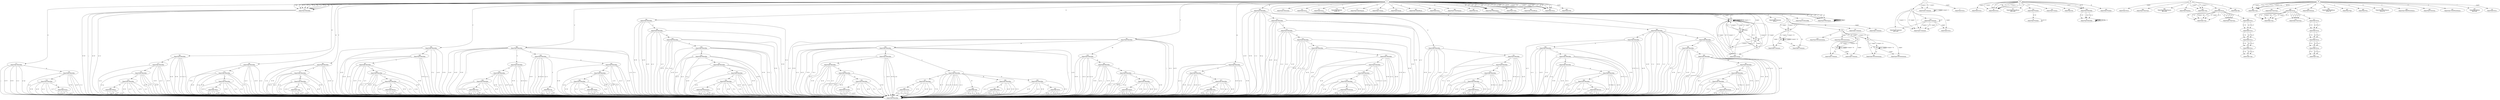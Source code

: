 digraph DFA {
    "371" [label="371\nTokenType.Identifier"]
    "372" [label="372\nTokenType.Identifier"]
    "373" [label="373\nTokenType.Semicolon"]
    "374" [label="374\nTokenType.Error"]
    "375" [label="375\nTokenType.Error"]
    "376" [label="376\nTokenType.ReStart\nGOTO 79"]
    "377" [label="377\nTokenType.OpenSquare"]
    "378" [label="378\nTokenType.Comma"]
    "379" [label="379\nTokenType.Equals"]
    "380" [label="380\nTokenType.OpenBrace"]
    "381" [label="381\nTokenType.Identifier"]
    "382" [label="382\nTokenType.Identifier"]
    "383" [label="383\nTokenType.Identifier"]
    "384" [label="384\nTokenType.Error"]
    "385" [label="385\nTokenType.Identifier"]
    "386" [label="386\nTokenType.CloseSquare"]
    "387" [label="387\nTokenType.Dot"]
    "388" [label="388\nTokenType.Identifier"]
    "389" [label="389\nTokenType.Whitespace"]
    "390" [label="390\nTokenType.Identifier"]
    "391" [label="391\nTokenType.Colon"]
    "392" [label="392\nTokenType.Identifier"]
    "393" [label="393\nTokenType.Identifier"]
    "394" [label="394\nTokenType.Identifier"]
    "395" [label="395\nTokenType.CloseBrace"]
    "396" [label="396\nTokenType.Identifier"]
    "2" [label="2\nTokenType.Comment\nRETURN"]
    "398" [label="398\nTokenType.Identifier"]
    "365" [label="365\nTokenType.Identifier"]
    "462" [label="462\nTokenType.Identifier"]
    "412" [label="412\nTokenType.Identifier"]
    "399" [label="399\nTokenType.Identifier"]
    "400" [label="400\nTokenType.Identifier"]
    "6" [label="6\nTokenType.Comment"]
    "401" [label="401\nTokenType.Identifier"]
    "402" [label="402\nTokenType.Identifier"]
    "403" [label="403\nTokenType.Identifier"]
    "404" [label="404\nTokenType.Automata"]
    "10" [label="10\nTokenType.Error"]
    "397" [label="397\nTokenType.Identifier"]
    "405" [label="405\nTokenType.Identifier"]
    "406" [label="406\nTokenType.Identifier"]
    "407" [label="407\nTokenType.Identifier"]
    "408" [label="408\nTokenType.Identifier"]
    "409" [label="409\nTokenType.Identifier"]
    "15" [label="15\nTokenType.Comment"]
    "410" [label="410\nTokenType.Abstract"]
    "413" [label="413\nTokenType.Identifier"]
    "414" [label="414\nTokenType.Identifier"]
    "415" [label="415\nTokenType.Identifier"]
    "416" [label="416\nTokenType.Identifier"]
    "417" [label="417\nTokenType.Identifier"]
    "418" [label="418\nTokenType.Identifier"]
    "24" [label="24\nTokenType.Identifier"]
    "419" [label="419\nTokenType.Identifier"]
    "420" [label="420\nTokenType.Production"]
    "411" [label="411\nTokenType.Identifier"]
    "17" [label="17\nTokenType.Error"]
    "421" [label="421\nTokenType.Identifier"]
    "130" [label="130\nTokenType.Whitespace"]
    "422" [label="422\nTokenType.Identifier"]
    "423" [label="423\nTokenType.Identifier"]
    "424" [label="424\nTokenType.Identifier"]
    "425" [label="425\nTokenType.Pattern"]
    "367" [label="367\nTokenType.Error"]
    "464" [label="464\nTokenType.Identifier"]
    "426" [label="426\nTokenType.Identifier"]
    "427" [label="427\nTokenType.Identifier"]
    "428" [label="428\nTokenType.Goto"]
    "34" [label="34\nTokenType.Number"]
    "430" [label="430\nTokenType.Identifier"]
    "432" [label="432\nTokenType.Identifier"]
    "38" [label="38\nTokenType.Error"]
    "433" [label="433\nTokenType.Identifier"]
    "434" [label="434\nTokenType.Identifier"]
    "40" [label="40\nTokenType.Error"]
    "435" [label="435\nTokenType.Identifier"]
    "436" [label="436\nTokenType.Include"]
    "431" [label="431\nTokenType.Identifier"]
    "438" [label="438\nTokenType.Int8"]
    "440" [label="440\nTokenType.Identifier"]
    "441" [label="441\nTokenType.Int64"]
    "439" [label="439\nTokenType.Identifier"]
    "437" [label="437\nTokenType.Identifier"]
    "429" [label="429\nTokenType.Identifier"]
    "444" [label="444\nTokenType.Identifier"]
    "445" [label="445\nTokenType.Identifier"]
    "446" [label="446\nTokenType.Identifier"]
    "447" [label="447\nTokenType.Import"]
    "448" [label="448\nTokenType.Identifier"]
    "55" [label="55\nTokenType.Char"]
    "449" [label="449\nTokenType.Identifier"]
    "443" [label="443\nTokenType.Int16"]
    "450" [label="450\nTokenType.Identifier"]
    "451" [label="451\nTokenType.Identifier"]
    "452" [label="452\nTokenType.Identifier"]
    "453" [label="453\nTokenType.Identifier"]
    "454" [label="454\nTokenType.Identifier"]
    "455" [label="455\nTokenType.Namespace"]
    "457" [label="457\nTokenType.Identifier"]
    "458" [label="458\nTokenType.Identifier"]
    "459" [label="459\nTokenType.Identifier"]
    "456" [label="456\nTokenType.Identifier"]
    "461" [label="461\nTokenType.Set"]
    "463" [label="463\nTokenType.Identifier"]
    "460" [label="460\nTokenType.Start"]
    "466" [label="466\nTokenType.Identifier"]
    "72" [label="72\nTokenType.Char"]
    "467" [label="467\nTokenType.Identifier"]
    "468" [label="468\nTokenType.Identifier"]
    "469" [label="469\nTokenType.Identifier"]
    "470" [label="470\nTokenType.Return"]
    "474" [label="474\nTokenType.Identifier"]
    "277" [label="277\nTokenType.ProducedBy"]
    "77" [label="77\nTokenType.Error"]
    "471" [label="471\nTokenType.Identifier"]
    "465" [label="465\nTokenType.Sealed"]
    "472" [label="472\nTokenType.Identifier"]
    "473" [label="473\nTokenType.Type"]
    "475" [label="475\nTokenType.Identifier"]
    "476" [label="476\nTokenType.Word"]
    "477" [label="477\nTokenType.Identifier"]
    "478" [label="478\nTokenType.Identifier"]
    "479" [label="479\nTokenType.Identifier"]
    "480" [label="480\nTokenType.DWord"]
    "481" [label="481\nTokenType.Char"]
    "482" [label="482\nTokenType.CharClass"]
    "483" [label="483\nTokenType.Error"]
    "485" [label="485\nTokenType.Asterisk"]
    "486" [label="486\nTokenType.OpenBrace\nGOTO 19"]
    "290" [label="290\nTokenType.Comment\nGOTO 1"]
    "487" [label="487\nTokenType.Pipe"]
    "484" [label="484\nTokenType.Plus"]
    "488" [label="488\nTokenType.OpenSquare\nGOTO 42"]
    "489" [label="489\nTokenType.OpenParenthesis"]
    "490" [label="490\nTokenType.Question"]
    "494" [label="494\nTokenType.CharClass"]
    "297" [label="297\nTokenType.Comment"]
    "491" [label="491\nTokenType.CloseParenthesis"]
    "498" [label="498\nTokenType.CloseSquare\nRETURN"]
    "104" [label="104\nTokenType.Char"]
    "492" [label="492\nTokenType.ReEnd\nRETURN"]
    "496" [label="496\nTokenType.Hyphen"]
    "299" [label="299\nTokenType.Comment"]
    "493" [label="493\nTokenType.Char"]
    "495" [label="495\nTokenType.Error"]
    "499" [label="499\nTokenType.CharClass"]
    "500" [label="500\nTokenType.Error"]
    "501" [label="501\nTokenType.Error"]
    "503" [label="503\nTokenType.Error"]
    "507" [label="507\nTokenType.CloseBrace\nRETURN"]
    "310" [label="310\nTokenType.Comment"]
    "504" [label="504\nTokenType.Number"]
    "308" [label="308\nTokenType.Comment"]
    "505" [label="505\nTokenType.Comma"]
    "502" [label="502\nTokenType.Error"]
    "506" [label="506\nTokenType.Dot"]
    "520" [label="520\nTokenType.Identifier"]
    "126" [label="126\nTokenType.Error"]
    "514" [label="514\nTokenType.Error"]
    "320" [label="320\nTokenType.Comment"]
    "508" [label="508\nTokenType.Identifier"]
    "121" [label="121\nTokenType.Char"]
    "509" [label="509\nTokenType.Number"]
    "369" [label="369\nTokenType.EOD"]
    "519" [label="519\nTokenType.Identifier"]
    "322" [label="322\nTokenType.Comment"]
    "510" [label="510\nTokenType.CharClass"]
    "511" [label="511\nTokenType.Error"]
    "497" [label="497\nTokenType.Hat"]
    "512" [label="512\nTokenType.Error"]
    "341" [label="341\nTokenType.Documentation"]
    "513" [label="513\nTokenType.Error"]
    "329" [label="329\nTokenType.Documentation"]
    "442" [label="442\nTokenType.Int32"]
    "345" [label="345\nTokenType.String"]
    "343" [label="343\nTokenType.Documentation"]
    "331" [label="331\nTokenType.Documentation"]
    "518" [label="518\nTokenType.Comment"]
    "521" [label="521\nTokenType.Enum"]
    "0"->"369" [label="<eod>"]
    "0"->"367" [label="'|'"]
    "0"->"367" [label="'`'"]
    "0"->"367" [label="'^'"]
    "0"->"367" [label="'\\'"]
    "0"->"367" [label="'>'-'@'"]
    "0"->"367" [label="'!'"]
    "0"->"371" [label="'e'"]
    "0"->"367" [label="'0'-'9'"]
    "0"->"367" [label="'<start>'-'\\b'"]
    "0"->"367" [label="'~'-'<end>'"]
    "0"->"372" [label="'_'"]
    "0"->"372" [label="'x'-'z'"]
    "0"->"372" [label="'q'"]
    "0"->"372" [label="'o'"]
    "0"->"373" [label="';'"]
    "0"->"372" [label="'j'-'m'"]
    "0"->"372" [label="'f'"]
    "0"->"372" [label="'b'-'c'"]
    "0"->"374" [label="'\"'"]
    "0"->"372" [label="'u'-'v'"]
    "0"->"375" [label="'/'"]
    "0"->"376" [label="'''"]
    "0"->"377" [label="'['"]
    "0"->"378" [label="','"]
    "0"->"379" [label="'='"]
    "0"->"380" [label="'{'"]
    "0"->"381" [label="'d'"]
    "0"->"382" [label="'w'"]
    "0"->"383" [label="'t'"]
    "0"->"384" [label="'-'"]
    "0"->"385" [label="'r'"]
    "0"->"367" [label="'\\x14'-'\\x31'"]
    "0"->"386" [label="']'"]
    "0"->"387" [label="'.'"]
    "0"->"388" [label="'s'"]
    "0"->"389" [label="'\\f'"]
    "0"->"367" [label="'<'"]
    "0"->"367" [label="'#'-'&'"]
    "0"->"390" [label="'n'"]
    "0"->"389" [label="'\\r'"]
    "0"->"391" [label="':'"]
    "0"->"389" [label="'\\v'"]
    "0"->"392" [label="'i'"]
    "0"->"389" [label="'\\t'"]
    "0"->"393" [label="'g'"]
    "0"->"367" [label="'('-'+'"]
    "0"->"394" [label="'p'"]
    "0"->"372" [label="'A'-'Z'"]
    "0"->"389" [label="' '"]
    "0"->"395" [label="'}'"]
    "0"->"372" [label="'h'"]
    "0"->"389" [label="'\\n'"]
    "0"->"396" [label="'a'"]
    "1"->"15" [label="'<start>'-')'"]
    "1"->"17" [label="<eod>"]
    "1"->"15" [label="'+'-'<end>'"]
    "1"->"517" [label="'*'"]
    "15"->"15" [label="'+'-'<end>'"]
    "15"->"15" [label="'<start>'-')'"]
    "19"->"40" [label="'~'-'<end>'"]
    "19"->"40" [label="'`'"]
    "19"->"40" [label="'['-'^'"]
    "19"->"40" [label="':'-'@'"]
    "19"->"504" [label="'1'-'9'"]
    "19"->"40" [label="'/'"]
    "19"->"40" [label="'-'"]
    "19"->"38" [label="<eod>"]
    "19"->"505" [label="','"]
    "19"->"506" [label="'.'"]
    "19"->"507" [label="'}'"]
    "19"->"40" [label="'<start>'-'+'"]
    "19"->"508" [label="'a'-'z'"]
    "19"->"508" [label="'_'"]
    "19"->"40" [label="'{'-'|'"]
    "19"->"508" [label="'A'-'Z'"]
    "19"->"509" [label="'0'"]
    "24"->"24" [label="'0'-'9'"]
    "24"->"24" [label="'_'"]
    "24"->"24" [label="'A'-'Z'"]
    "24"->"24" [label="'a'-'z'"]
    "34"->"34" [label="'0'-'9'"]
    "42"->"493" [label="'_'-'<end>'"]
    "42"->"493" [label="'/'-'['"]
    "42"->"493" [label="'<start>'-','"]
    "42"->"494" [label="'.'"]
    "42"->"495" [label="'\\'"]
    "42"->"77" [label="<eod>"]
    "42"->"496" [label="'-'"]
    "42"->"497" [label="'^'"]
    "42"->"498" [label="']'"]
    "79"->"126" [label="<eod>"]
    "79"->"481" [label="'}'-'<end>'"]
    "79"->"481" [label="']'-'z'"]
    "79"->"481" [label="','-'-'"]
    "79"->"482" [label="'.'"]
    "79"->"483" [label="'\\'"]
    "79"->"481" [label="'/'-'>'"]
    "79"->"484" [label="'+'"]
    "79"->"481" [label="'<start>'-'&'"]
    "79"->"485" [label="'*'"]
    "79"->"481" [label="'@'-'Z'"]
    "79"->"486" [label="'{'"]
    "79"->"487" [label="'|'"]
    "79"->"488" [label="'['"]
    "79"->"489" [label="'('"]
    "79"->"490" [label="'?'"]
    "79"->"491" [label="')'"]
    "79"->"492" [label="'''"]
    "130"->"130" [label="'\\f'"]
    "130"->"130" [label="'\\v'"]
    "130"->"130" [label="'\\r'"]
    "130"->"130" [label="' '"]
    "130"->"130" [label="'\\n'"]
    "130"->"130" [label="'\\t'"]
    "303"->"308" [label="'\\n'"]
    "303"->"306" [label="'\\v'-'<end>'"]
    "303"->"310" [label="<eod>"]
    "303"->"306" [label="'<start>'-'\\t'"]
    "306"->"308" [label="'\\n'"]
    "306"->"306" [label="'\\v'-'<end>'"]
    "306"->"310" [label="<eod>"]
    "306"->"306" [label="'<start>'-'\\t'"]
    "314"->"320" [label="'\\n'"]
    "314"->"318" [label="'\\v'-'<end>'"]
    "314"->"322" [label="<eod>"]
    "314"->"318" [label="'<start>'-'\\t'"]
    "318"->"320" [label="'\\n'"]
    "318"->"318" [label="'\\v'-'<end>'"]
    "318"->"322" [label="<eod>"]
    "318"->"318" [label="'<start>'-'\\t'"]
    "335"->"341" [label="'\\n'"]
    "335"->"339" [label="'\\v'-'<end>'"]
    "335"->"343" [label="<eod>"]
    "335"->"339" [label="'<start>'-'\\t'"]
    "339"->"341" [label="'\\n'"]
    "339"->"339" [label="'\\v'-'<end>'"]
    "339"->"343" [label="<eod>"]
    "339"->"339" [label="'<start>'-'\\t'"]
    "354"->"354" [label="']'-'<end>'"]
    "354"->"354" [label="'#'-'['"]
    "354"->"345" [label="'\"'"]
    "354"->"356" [label="<eod>"]
    "354"->"357" [label="'\\'"]
    "354"->"354" [label="'<start>'-'!'"]
    "356"->"354" [label="']'-'<end>'"]
    "356"->"354" [label="'#'-'['"]
    "356"->"345" [label="'\"'"]
    "356"->"356" [label="<eod>"]
    "356"->"357" [label="'\\'"]
    "356"->"354" [label="'<start>'-'!'"]
    "357"->"359" [label="'<start>'-'<end>'"]
    "357"->"361" [label="<eod>"]
    "359"->"354" [label="']'-'<end>'"]
    "359"->"354" [label="'#'-'['"]
    "359"->"345" [label="'\"'"]
    "359"->"356" [label="<eod>"]
    "359"->"357" [label="'\\'"]
    "359"->"354" [label="'<start>'-'!'"]
    "361"->"354" [label="']'-'<end>'"]
    "361"->"354" [label="'#'-'['"]
    "361"->"345" [label="'\"'"]
    "361"->"356" [label="<eod>"]
    "361"->"357" [label="'\\'"]
    "361"->"354" [label="'<start>'-'!'"]
    "365"->"365" [label="'0'-'9'"]
    "365"->"365" [label="'_'"]
    "365"->"365" [label="'A'-'Z'"]
    "365"->"365" [label="'a'-'z'"]
    "371"->"365" [label="'0'-'9'"]
    "371"->"365" [label="'o'-'z'"]
    "371"->"365" [label="'a'-'m'"]
    "371"->"365" [label="'_'"]
    "371"->"365" [label="'A'-'Z'"]
    "371"->"519" [label="'n'"]
    "372"->"365" [label="'0'-'9'"]
    "372"->"365" [label="'_'"]
    "372"->"365" [label="'A'-'Z'"]
    "372"->"365" [label="'a'-'z'"]
    "374"->"354" [label="']'-'<end>'"]
    "374"->"354" [label="'#'-'['"]
    "374"->"345" [label="'\"'"]
    "374"->"356" [label="<eod>"]
    "374"->"357" [label="'\\'"]
    "374"->"354" [label="'<start>'-'!'"]
    "375"->"290" [label="'*'"]
    "375"->"515" [label="'/'"]
    "381"->"365" [label="'x'-'z'"]
    "381"->"365" [label="'_'"]
    "381"->"365" [label="'A'-'Z'"]
    "381"->"365" [label="'0'-'9'"]
    "381"->"365" [label="'a'-'v'"]
    "381"->"477" [label="'w'"]
    "382"->"365" [label="'0'-'9'"]
    "382"->"365" [label="'p'-'z'"]
    "382"->"365" [label="'_'"]
    "382"->"365" [label="'A'-'Z'"]
    "382"->"365" [label="'a'-'n'"]
    "382"->"474" [label="'o'"]
    "383"->"365" [label="'0'-'9'"]
    "383"->"365" [label="'_'"]
    "383"->"365" [label="'A'-'Z'"]
    "383"->"365" [label="'z'"]
    "383"->"365" [label="'a'-'x'"]
    "383"->"471" [label="'y'"]
    "384"->"277" [label="'>'"]
    "385"->"365" [label="'0'-'9'"]
    "385"->"365" [label="'_'"]
    "385"->"365" [label="'A'-'Z'"]
    "385"->"466" [label="'e'"]
    "385"->"365" [label="'f'-'z'"]
    "385"->"365" [label="'a'-'d'"]
    "388"->"365" [label="'0'-'9'"]
    "388"->"365" [label="'_'"]
    "388"->"365" [label="'u'-'z'"]
    "388"->"365" [label="'f'-'s'"]
    "388"->"365" [label="'a'-'d'"]
    "388"->"456" [label="'e'"]
    "388"->"365" [label="'A'-'Z'"]
    "388"->"457" [label="'t'"]
    "389"->"130" [label="'\\f'"]
    "389"->"130" [label="'\\v'"]
    "389"->"130" [label="'\\r'"]
    "389"->"130" [label="' '"]
    "389"->"130" [label="'\\n'"]
    "389"->"130" [label="'\\t'"]
    "390"->"365" [label="'0'-'9'"]
    "390"->"365" [label="'_'"]
    "390"->"365" [label="'A'-'Z'"]
    "390"->"365" [label="'b'-'z'"]
    "390"->"448" [label="'a'"]
    "392"->"365" [label="'0'-'9'"]
    "392"->"365" [label="'_'"]
    "392"->"365" [label="'o'-'z'"]
    "392"->"429" [label="'m'"]
    "392"->"365" [label="'A'-'Z'"]
    "392"->"365" [label="'a'-'l'"]
    "392"->"430" [label="'n'"]
    "393"->"365" [label="'0'-'9'"]
    "393"->"365" [label="'p'-'z'"]
    "393"->"365" [label="'_'"]
    "393"->"365" [label="'A'-'Z'"]
    "393"->"365" [label="'a'-'n'"]
    "393"->"426" [label="'o'"]
    "394"->"365" [label="'_'"]
    "394"->"365" [label="'A'-'Z'"]
    "394"->"365" [label="'0'-'9'"]
    "394"->"365" [label="'s'-'z'"]
    "394"->"365" [label="'b'-'q'"]
    "394"->"411" [label="'a'"]
    "394"->"412" [label="'r'"]
    "396"->"365" [label="'A'-'Z'"]
    "396"->"397" [label="'b'"]
    "396"->"365" [label="'v'-'z'"]
    "396"->"365" [label="'0'-'9'"]
    "396"->"365" [label="'c'-'t'"]
    "396"->"365" [label="'a'"]
    "396"->"365" [label="'_'"]
    "396"->"398" [label="'u'"]
    "397"->"365" [label="'0'-'9'"]
    "397"->"365" [label="'t'-'z'"]
    "397"->"365" [label="'_'"]
    "397"->"365" [label="'A'-'Z'"]
    "397"->"405" [label="'s'"]
    "397"->"365" [label="'a'-'r'"]
    "398"->"365" [label="'0'-'9'"]
    "398"->"365" [label="'a'-'s'"]
    "398"->"365" [label="'_'"]
    "398"->"399" [label="'t'"]
    "398"->"365" [label="'A'-'Z'"]
    "398"->"365" [label="'u'-'z'"]
    "399"->"365" [label="'0'-'9'"]
    "399"->"365" [label="'p'-'z'"]
    "399"->"365" [label="'_'"]
    "399"->"365" [label="'A'-'Z'"]
    "399"->"365" [label="'a'-'n'"]
    "399"->"400" [label="'o'"]
    "400"->"365" [label="'0'-'9'"]
    "400"->"365" [label="'A'-'Z'"]
    "400"->"365" [label="'n'-'z'"]
    "400"->"401" [label="'m'"]
    "400"->"365" [label="'_'"]
    "400"->"365" [label="'a'-'l'"]
    "401"->"365" [label="'0'-'9'"]
    "401"->"365" [label="'_'"]
    "401"->"365" [label="'A'-'Z'"]
    "401"->"365" [label="'b'-'z'"]
    "401"->"402" [label="'a'"]
    "402"->"365" [label="'0'-'9'"]
    "402"->"365" [label="'a'-'s'"]
    "402"->"365" [label="'_'"]
    "402"->"403" [label="'t'"]
    "402"->"365" [label="'A'-'Z'"]
    "402"->"365" [label="'u'-'z'"]
    "403"->"365" [label="'0'-'9'"]
    "403"->"365" [label="'_'"]
    "403"->"365" [label="'A'-'Z'"]
    "403"->"365" [label="'b'-'z'"]
    "403"->"404" [label="'a'"]
    "404"->"365" [label="'0'-'9'"]
    "404"->"365" [label="'_'"]
    "404"->"365" [label="'A'-'Z'"]
    "404"->"365" [label="'a'-'z'"]
    "405"->"365" [label="'0'-'9'"]
    "405"->"365" [label="'a'-'s'"]
    "405"->"365" [label="'_'"]
    "405"->"406" [label="'t'"]
    "405"->"365" [label="'A'-'Z'"]
    "405"->"365" [label="'u'-'z'"]
    "406"->"365" [label="'0'-'9'"]
    "406"->"365" [label="'s'-'z'"]
    "406"->"407" [label="'r'"]
    "406"->"365" [label="'_'"]
    "406"->"365" [label="'A'-'Z'"]
    "406"->"365" [label="'a'-'q'"]
    "407"->"365" [label="'0'-'9'"]
    "407"->"365" [label="'_'"]
    "407"->"365" [label="'A'-'Z'"]
    "407"->"365" [label="'b'-'z'"]
    "407"->"408" [label="'a'"]
    "408"->"365" [label="'0'-'9'"]
    "408"->"365" [label="'d'-'z'"]
    "408"->"409" [label="'c'"]
    "408"->"365" [label="'_'"]
    "408"->"365" [label="'A'-'Z'"]
    "408"->"365" [label="'a'-'b'"]
    "409"->"365" [label="'0'-'9'"]
    "409"->"365" [label="'a'-'s'"]
    "409"->"365" [label="'_'"]
    "409"->"410" [label="'t'"]
    "409"->"365" [label="'A'-'Z'"]
    "409"->"365" [label="'u'-'z'"]
    "410"->"365" [label="'0'-'9'"]
    "410"->"365" [label="'_'"]
    "410"->"365" [label="'A'-'Z'"]
    "410"->"365" [label="'a'-'z'"]
    "411"->"365" [label="'0'-'9'"]
    "411"->"365" [label="'a'-'s'"]
    "411"->"365" [label="'_'"]
    "411"->"421" [label="'t'"]
    "411"->"365" [label="'A'-'Z'"]
    "411"->"365" [label="'u'-'z'"]
    "412"->"365" [label="'0'-'9'"]
    "412"->"365" [label="'p'-'z'"]
    "412"->"365" [label="'_'"]
    "412"->"365" [label="'A'-'Z'"]
    "412"->"413" [label="'o'"]
    "412"->"365" [label="'a'-'n'"]
    "413"->"365" [label="'0'-'9'"]
    "413"->"365" [label="'_'"]
    "413"->"365" [label="'e'-'z'"]
    "413"->"365" [label="'a'-'c'"]
    "413"->"365" [label="'A'-'Z'"]
    "413"->"414" [label="'d'"]
    "414"->"365" [label="'0'-'9'"]
    "414"->"415" [label="'u'"]
    "414"->"365" [label="'_'"]
    "414"->"365" [label="'A'-'Z'"]
    "414"->"365" [label="'v'-'z'"]
    "414"->"365" [label="'a'-'t'"]
    "415"->"365" [label="'0'-'9'"]
    "415"->"365" [label="'d'-'z'"]
    "415"->"365" [label="'_'"]
    "415"->"365" [label="'A'-'Z'"]
    "415"->"365" [label="'a'-'b'"]
    "415"->"416" [label="'c'"]
    "416"->"365" [label="'0'-'9'"]
    "416"->"365" [label="'a'-'s'"]
    "416"->"365" [label="'_'"]
    "416"->"417" [label="'t'"]
    "416"->"365" [label="'A'-'Z'"]
    "416"->"365" [label="'u'-'z'"]
    "417"->"365" [label="'0'-'9'"]
    "417"->"365" [label="'j'-'z'"]
    "417"->"365" [label="'a'-'h'"]
    "417"->"365" [label="'_'"]
    "417"->"365" [label="'A'-'Z'"]
    "417"->"418" [label="'i'"]
    "418"->"365" [label="'0'-'9'"]
    "418"->"365" [label="'p'-'z'"]
    "418"->"365" [label="'_'"]
    "418"->"365" [label="'A'-'Z'"]
    "418"->"419" [label="'o'"]
    "418"->"365" [label="'a'-'n'"]
    "419"->"365" [label="'0'-'9'"]
    "419"->"365" [label="'o'-'z'"]
    "419"->"365" [label="'a'-'m'"]
    "419"->"365" [label="'_'"]
    "419"->"365" [label="'A'-'Z'"]
    "419"->"420" [label="'n'"]
    "420"->"365" [label="'0'-'9'"]
    "420"->"365" [label="'_'"]
    "420"->"365" [label="'A'-'Z'"]
    "420"->"365" [label="'a'-'z'"]
    "421"->"365" [label="'0'-'9'"]
    "421"->"365" [label="'a'-'s'"]
    "421"->"365" [label="'_'"]
    "421"->"422" [label="'t'"]
    "421"->"365" [label="'A'-'Z'"]
    "421"->"365" [label="'u'-'z'"]
    "422"->"365" [label="'0'-'9'"]
    "422"->"365" [label="'_'"]
    "422"->"365" [label="'A'-'Z'"]
    "422"->"365" [label="'f'-'z'"]
    "422"->"423" [label="'e'"]
    "422"->"365" [label="'a'-'d'"]
    "423"->"365" [label="'0'-'9'"]
    "423"->"365" [label="'s'-'z'"]
    "423"->"365" [label="'_'"]
    "423"->"365" [label="'A'-'Z'"]
    "423"->"365" [label="'a'-'q'"]
    "423"->"424" [label="'r'"]
    "424"->"365" [label="'0'-'9'"]
    "424"->"365" [label="'o'-'z'"]
    "424"->"365" [label="'_'"]
    "424"->"365" [label="'A'-'Z'"]
    "424"->"425" [label="'n'"]
    "424"->"365" [label="'a'-'m'"]
    "425"->"365" [label="'0'-'9'"]
    "425"->"365" [label="'_'"]
    "425"->"365" [label="'A'-'Z'"]
    "425"->"365" [label="'a'-'z'"]
    "426"->"365" [label="'0'-'9'"]
    "426"->"365" [label="'a'-'s'"]
    "426"->"365" [label="'_'"]
    "426"->"427" [label="'t'"]
    "426"->"365" [label="'A'-'Z'"]
    "426"->"365" [label="'u'-'z'"]
    "427"->"365" [label="'0'-'9'"]
    "427"->"365" [label="'p'-'z'"]
    "427"->"365" [label="'_'"]
    "427"->"365" [label="'A'-'Z'"]
    "427"->"365" [label="'a'-'n'"]
    "427"->"428" [label="'o'"]
    "428"->"365" [label="'0'-'9'"]
    "428"->"365" [label="'_'"]
    "428"->"365" [label="'A'-'Z'"]
    "428"->"365" [label="'a'-'z'"]
    "429"->"365" [label="'0'-'9'"]
    "429"->"365" [label="'_'"]
    "429"->"365" [label="'A'-'Z'"]
    "429"->"365" [label="'q'-'z'"]
    "429"->"444" [label="'p'"]
    "429"->"365" [label="'a'-'o'"]
    "430"->"365" [label="'_'"]
    "430"->"365" [label="'a'-'b'"]
    "430"->"365" [label="'u'-'z'"]
    "430"->"365" [label="'A'-'Z'"]
    "430"->"431" [label="'t'"]
    "430"->"432" [label="'c'"]
    "430"->"365" [label="'0'-'9'"]
    "430"->"365" [label="'d'-'s'"]
    "431"->"365" [label="'9'"]
    "431"->"365" [label="'7'"]
    "431"->"365" [label="'4'-'5'"]
    "431"->"365" [label="'0'"]
    "431"->"365" [label="'2'"]
    "431"->"365" [label="'A'-'Z'"]
    "431"->"365" [label="'_'"]
    "431"->"437" [label="'1'"]
    "431"->"365" [label="'a'-'z'"]
    "431"->"438" [label="'8'"]
    "431"->"439" [label="'3'"]
    "431"->"440" [label="'6'"]
    "432"->"365" [label="'_'"]
    "432"->"365" [label="'A'-'Z'"]
    "432"->"365" [label="'0'-'9'"]
    "432"->"365" [label="'a'-'k'"]
    "432"->"365" [label="'m'-'z'"]
    "432"->"433" [label="'l'"]
    "433"->"365" [label="'0'-'9'"]
    "433"->"434" [label="'u'"]
    "433"->"365" [label="'_'"]
    "433"->"365" [label="'A'-'Z'"]
    "433"->"365" [label="'v'-'z'"]
    "433"->"365" [label="'a'-'t'"]
    "434"->"365" [label="'0'-'9'"]
    "434"->"365" [label="'_'"]
    "434"->"365" [label="'e'-'z'"]
    "434"->"365" [label="'a'-'c'"]
    "434"->"365" [label="'A'-'Z'"]
    "434"->"435" [label="'d'"]
    "435"->"365" [label="'0'-'9'"]
    "435"->"365" [label="'_'"]
    "435"->"365" [label="'A'-'Z'"]
    "435"->"365" [label="'f'-'z'"]
    "435"->"436" [label="'e'"]
    "435"->"365" [label="'a'-'d'"]
    "436"->"365" [label="'0'-'9'"]
    "436"->"365" [label="'_'"]
    "436"->"365" [label="'A'-'Z'"]
    "436"->"365" [label="'a'-'z'"]
    "437"->"443" [label="'6'"]
    "437"->"365" [label="'7'-'9'"]
    "437"->"365" [label="'0'-'5'"]
    "437"->"365" [label="'_'"]
    "437"->"365" [label="'A'-'Z'"]
    "437"->"365" [label="'a'-'z'"]
    "438"->"365" [label="'0'-'9'"]
    "438"->"365" [label="'_'"]
    "438"->"365" [label="'A'-'Z'"]
    "438"->"365" [label="'a'-'z'"]
    "439"->"365" [label="'3'-'9'"]
    "439"->"365" [label="'0'-'1'"]
    "439"->"365" [label="'A'-'Z'"]
    "439"->"442" [label="'2'"]
    "439"->"365" [label="'_'"]
    "439"->"365" [label="'a'-'z'"]
    "440"->"365" [label="'_'"]
    "440"->"365" [label="'A'-'Z'"]
    "440"->"441" [label="'4'"]
    "440"->"365" [label="'5'-'9'"]
    "440"->"365" [label="'0'-'3'"]
    "440"->"365" [label="'a'-'z'"]
    "441"->"365" [label="'0'-'9'"]
    "441"->"365" [label="'_'"]
    "441"->"365" [label="'A'-'Z'"]
    "441"->"365" [label="'a'-'z'"]
    "442"->"365" [label="'0'-'9'"]
    "442"->"365" [label="'_'"]
    "442"->"365" [label="'A'-'Z'"]
    "442"->"365" [label="'a'-'z'"]
    "443"->"365" [label="'0'-'9'"]
    "443"->"365" [label="'_'"]
    "443"->"365" [label="'A'-'Z'"]
    "443"->"365" [label="'a'-'z'"]
    "444"->"365" [label="'0'-'9'"]
    "444"->"365" [label="'p'-'z'"]
    "444"->"365" [label="'_'"]
    "444"->"365" [label="'A'-'Z'"]
    "444"->"365" [label="'a'-'n'"]
    "444"->"445" [label="'o'"]
    "445"->"365" [label="'0'-'9'"]
    "445"->"365" [label="'s'-'z'"]
    "445"->"446" [label="'r'"]
    "445"->"365" [label="'_'"]
    "445"->"365" [label="'A'-'Z'"]
    "445"->"365" [label="'a'-'q'"]
    "446"->"365" [label="'0'-'9'"]
    "446"->"365" [label="'a'-'s'"]
    "446"->"365" [label="'_'"]
    "446"->"447" [label="'t'"]
    "446"->"365" [label="'A'-'Z'"]
    "446"->"365" [label="'u'-'z'"]
    "447"->"365" [label="'0'-'9'"]
    "447"->"365" [label="'_'"]
    "447"->"365" [label="'A'-'Z'"]
    "447"->"365" [label="'a'-'z'"]
    "448"->"365" [label="'0'-'9'"]
    "448"->"365" [label="'A'-'Z'"]
    "448"->"365" [label="'n'-'z'"]
    "448"->"449" [label="'m'"]
    "448"->"365" [label="'_'"]
    "448"->"365" [label="'a'-'l'"]
    "449"->"365" [label="'0'-'9'"]
    "449"->"365" [label="'_'"]
    "449"->"365" [label="'A'-'Z'"]
    "449"->"450" [label="'e'"]
    "449"->"365" [label="'f'-'z'"]
    "449"->"365" [label="'a'-'d'"]
    "450"->"365" [label="'0'-'9'"]
    "450"->"365" [label="'t'-'z'"]
    "450"->"365" [label="'_'"]
    "450"->"365" [label="'A'-'Z'"]
    "450"->"451" [label="'s'"]
    "450"->"365" [label="'a'-'r'"]
    "451"->"365" [label="'0'-'9'"]
    "451"->"365" [label="'_'"]
    "451"->"365" [label="'A'-'Z'"]
    "451"->"452" [label="'p'"]
    "451"->"365" [label="'q'-'z'"]
    "451"->"365" [label="'a'-'o'"]
    "452"->"365" [label="'0'-'9'"]
    "452"->"365" [label="'_'"]
    "452"->"365" [label="'A'-'Z'"]
    "452"->"365" [label="'b'-'z'"]
    "452"->"453" [label="'a'"]
    "453"->"365" [label="'0'-'9'"]
    "453"->"365" [label="'d'-'z'"]
    "453"->"365" [label="'_'"]
    "453"->"365" [label="'A'-'Z'"]
    "453"->"365" [label="'a'-'b'"]
    "453"->"454" [label="'c'"]
    "454"->"365" [label="'0'-'9'"]
    "454"->"365" [label="'_'"]
    "454"->"365" [label="'A'-'Z'"]
    "454"->"365" [label="'f'-'z'"]
    "454"->"455" [label="'e'"]
    "454"->"365" [label="'a'-'d'"]
    "455"->"365" [label="'0'-'9'"]
    "455"->"365" [label="'_'"]
    "455"->"365" [label="'A'-'Z'"]
    "455"->"365" [label="'a'-'z'"]
    "456"->"365" [label="'0'-'9'"]
    "456"->"365" [label="'_'"]
    "456"->"365" [label="'A'-'Z'"]
    "456"->"461" [label="'t'"]
    "456"->"365" [label="'b'-'s'"]
    "456"->"365" [label="'u'-'z'"]
    "456"->"462" [label="'a'"]
    "457"->"365" [label="'0'-'9'"]
    "457"->"365" [label="'_'"]
    "457"->"365" [label="'A'-'Z'"]
    "457"->"365" [label="'b'-'z'"]
    "457"->"458" [label="'a'"]
    "458"->"365" [label="'0'-'9'"]
    "458"->"365" [label="'s'-'z'"]
    "458"->"365" [label="'_'"]
    "458"->"365" [label="'A'-'Z'"]
    "458"->"365" [label="'a'-'q'"]
    "458"->"459" [label="'r'"]
    "459"->"365" [label="'0'-'9'"]
    "459"->"365" [label="'a'-'s'"]
    "459"->"365" [label="'_'"]
    "459"->"460" [label="'t'"]
    "459"->"365" [label="'A'-'Z'"]
    "459"->"365" [label="'u'-'z'"]
    "460"->"365" [label="'0'-'9'"]
    "460"->"365" [label="'_'"]
    "460"->"365" [label="'A'-'Z'"]
    "460"->"365" [label="'a'-'z'"]
    "461"->"365" [label="'0'-'9'"]
    "461"->"365" [label="'_'"]
    "461"->"365" [label="'A'-'Z'"]
    "461"->"365" [label="'a'-'z'"]
    "462"->"365" [label="'_'"]
    "462"->"365" [label="'A'-'Z'"]
    "462"->"365" [label="'0'-'9'"]
    "462"->"365" [label="'a'-'k'"]
    "462"->"365" [label="'m'-'z'"]
    "462"->"463" [label="'l'"]
    "463"->"365" [label="'0'-'9'"]
    "463"->"365" [label="'_'"]
    "463"->"365" [label="'A'-'Z'"]
    "463"->"365" [label="'f'-'z'"]
    "463"->"464" [label="'e'"]
    "463"->"365" [label="'a'-'d'"]
    "464"->"365" [label="'0'-'9'"]
    "464"->"365" [label="'_'"]
    "464"->"365" [label="'e'-'z'"]
    "464"->"365" [label="'a'-'c'"]
    "464"->"365" [label="'A'-'Z'"]
    "464"->"465" [label="'d'"]
    "465"->"365" [label="'0'-'9'"]
    "465"->"365" [label="'_'"]
    "465"->"365" [label="'A'-'Z'"]
    "465"->"365" [label="'a'-'z'"]
    "466"->"365" [label="'0'-'9'"]
    "466"->"365" [label="'a'-'s'"]
    "466"->"365" [label="'_'"]
    "466"->"467" [label="'t'"]
    "466"->"365" [label="'A'-'Z'"]
    "466"->"365" [label="'u'-'z'"]
    "467"->"365" [label="'0'-'9'"]
    "467"->"468" [label="'u'"]
    "467"->"365" [label="'_'"]
    "467"->"365" [label="'A'-'Z'"]
    "467"->"365" [label="'v'-'z'"]
    "467"->"365" [label="'a'-'t'"]
    "468"->"365" [label="'0'-'9'"]
    "468"->"365" [label="'s'-'z'"]
    "468"->"469" [label="'r'"]
    "468"->"365" [label="'_'"]
    "468"->"365" [label="'A'-'Z'"]
    "468"->"365" [label="'a'-'q'"]
    "469"->"365" [label="'0'-'9'"]
    "469"->"365" [label="'o'-'z'"]
    "469"->"365" [label="'a'-'m'"]
    "469"->"365" [label="'_'"]
    "469"->"365" [label="'A'-'Z'"]
    "469"->"470" [label="'n'"]
    "470"->"365" [label="'0'-'9'"]
    "470"->"365" [label="'_'"]
    "470"->"365" [label="'A'-'Z'"]
    "470"->"365" [label="'a'-'z'"]
    "471"->"365" [label="'0'-'9'"]
    "471"->"365" [label="'_'"]
    "471"->"365" [label="'A'-'Z'"]
    "471"->"365" [label="'q'-'z'"]
    "471"->"472" [label="'p'"]
    "471"->"365" [label="'a'-'o'"]
    "472"->"365" [label="'0'-'9'"]
    "472"->"365" [label="'_'"]
    "472"->"365" [label="'A'-'Z'"]
    "472"->"473" [label="'e'"]
    "472"->"365" [label="'f'-'z'"]
    "472"->"365" [label="'a'-'d'"]
    "473"->"365" [label="'0'-'9'"]
    "473"->"365" [label="'_'"]
    "473"->"365" [label="'A'-'Z'"]
    "473"->"365" [label="'a'-'z'"]
    "474"->"365" [label="'0'-'9'"]
    "474"->"365" [label="'s'-'z'"]
    "474"->"475" [label="'r'"]
    "474"->"365" [label="'_'"]
    "474"->"365" [label="'A'-'Z'"]
    "474"->"365" [label="'a'-'q'"]
    "475"->"365" [label="'0'-'9'"]
    "475"->"365" [label="'_'"]
    "475"->"365" [label="'e'-'z'"]
    "475"->"365" [label="'a'-'c'"]
    "475"->"365" [label="'A'-'Z'"]
    "475"->"476" [label="'d'"]
    "476"->"365" [label="'0'-'9'"]
    "476"->"365" [label="'_'"]
    "476"->"365" [label="'A'-'Z'"]
    "476"->"365" [label="'a'-'z'"]
    "477"->"365" [label="'0'-'9'"]
    "477"->"365" [label="'p'-'z'"]
    "477"->"365" [label="'_'"]
    "477"->"365" [label="'A'-'Z'"]
    "477"->"478" [label="'o'"]
    "477"->"365" [label="'a'-'n'"]
    "478"->"365" [label="'0'-'9'"]
    "478"->"365" [label="'s'-'z'"]
    "478"->"365" [label="'_'"]
    "478"->"365" [label="'A'-'Z'"]
    "478"->"365" [label="'a'-'q'"]
    "478"->"479" [label="'r'"]
    "479"->"365" [label="'0'-'9'"]
    "479"->"365" [label="'e'-'z'"]
    "479"->"365" [label="'_'"]
    "479"->"365" [label="'A'-'Z'"]
    "479"->"480" [label="'d'"]
    "479"->"365" [label="'a'-'c'"]
    "480"->"365" [label="'0'-'9'"]
    "480"->"365" [label="'_'"]
    "480"->"365" [label="'A'-'Z'"]
    "480"->"365" [label="'a'-'z'"]
    "483"->"121" [label="'B'-'`'"]
    "483"->"121" [label="'t'-'w'"]
    "483"->"121" [label="'<start>'-'@'"]
    "483"->"510" [label="'e'"]
    "483"->"121" [label="'f'-'r'"]
    "483"->"121" [label="'y'-'<end>'"]
    "483"->"511" [label="'x'"]
    "483"->"510" [label="'a'"]
    "483"->"510" [label="'d'"]
    "483"->"510" [label="'A'"]
    "483"->"121" [label="'b'-'c'"]
    "483"->"510" [label="'s'"]
    "495"->"72" [label="'B'-'`'"]
    "495"->"72" [label="'t'-'w'"]
    "495"->"72" [label="'<start>'-'@'"]
    "495"->"499" [label="'e'"]
    "495"->"72" [label="'f'-'r'"]
    "495"->"72" [label="'y'-'<end>'"]
    "495"->"500" [label="'x'"]
    "495"->"499" [label="'a'"]
    "495"->"499" [label="'d'"]
    "495"->"499" [label="'A'"]
    "495"->"72" [label="'b'-'c'"]
    "495"->"499" [label="'s'"]
    "500"->"501" [label="'0'-'9'"]
    "500"->"501" [label="'A'-'F'"]
    "500"->"501" [label="'a'-'f'"]
    "501"->"502" [label="'0'-'9'"]
    "501"->"502" [label="'A'-'F'"]
    "501"->"502" [label="'a'-'f'"]
    "502"->"503" [label="'0'-'9'"]
    "502"->"503" [label="'A'-'F'"]
    "502"->"503" [label="'a'-'f'"]
    "503"->"55" [label="'0'-'9'"]
    "503"->"55" [label="'A'-'F'"]
    "503"->"55" [label="'a'-'f'"]
    "504"->"34" [label="'0'-'9'"]
    "508"->"24" [label="'0'-'9'"]
    "508"->"24" [label="'_'"]
    "508"->"24" [label="'A'-'Z'"]
    "508"->"24" [label="'a'-'z'"]
    "511"->"512" [label="'0'-'9'"]
    "511"->"512" [label="'A'-'F'"]
    "511"->"512" [label="'a'-'f'"]
    "512"->"513" [label="'0'-'9'"]
    "512"->"513" [label="'A'-'F'"]
    "512"->"513" [label="'a'-'f'"]
    "513"->"514" [label="'0'-'9'"]
    "513"->"514" [label="'A'-'F'"]
    "513"->"514" [label="'a'-'f'"]
    "514"->"104" [label="'0'-'9'"]
    "514"->"104" [label="'A'-'F'"]
    "514"->"104" [label="'a'-'f'"]
    "515"->"303" [label="'\\v'-'.'"]
    "515"->"299" [label="<eod>"]
    "515"->"303" [label="'0'-'<end>'"]
    "515"->"297" [label="'\\n'"]
    "515"->"303" [label="'<start>'-'\\t'"]
    "515"->"516" [label="'/'"]
    "516"->"335" [label="'\\v'-'.'"]
    "516"->"331" [label="<eod>"]
    "516"->"314" [label="'/'"]
    "516"->"335" [label="'0'-'<end>'"]
    "516"->"329" [label="'\\n'"]
    "516"->"335" [label="'<start>'-'\\t'"]
    "517"->"10" [label="<eod>"]
    "517"->"6" [label="'<start>'-')'"]
    "517"->"6" [label="'0'-'<end>'"]
    "517"->"6" [label="'+'-'.'"]
    "517"->"2" [label="'/'"]
    "517"->"518" [label="'*'"]
    "518"->"2" [label="'/'"]
    "518"->"6" [label="'<start>'-')'"]
    "518"->"6" [label="'0'-'<end>'"]
    "518"->"6" [label="'+'-'.'"]
    "518"->"10" [label="<eod>"]
    "518"->"518" [label="'*'"]
    "519"->"365" [label="'0'-'9'"]
    "519"->"520" [label="'u'"]
    "519"->"365" [label="'_'"]
    "519"->"365" [label="'A'-'Z'"]
    "519"->"365" [label="'v'-'z'"]
    "519"->"365" [label="'a'-'t'"]
    "520"->"365" [label="'0'-'9'"]
    "520"->"365" [label="'A'-'Z'"]
    "520"->"365" [label="'n'-'z'"]
    "520"->"365" [label="'_'"]
    "520"->"365" [label="'a'-'l'"]
    "520"->"521" [label="'m'"]
    "521"->"365" [label="'0'-'9'"]
    "521"->"365" [label="'_'"]
    "521"->"365" [label="'A'-'Z'"]
    "521"->"365" [label="'a'-'z'"]
}
